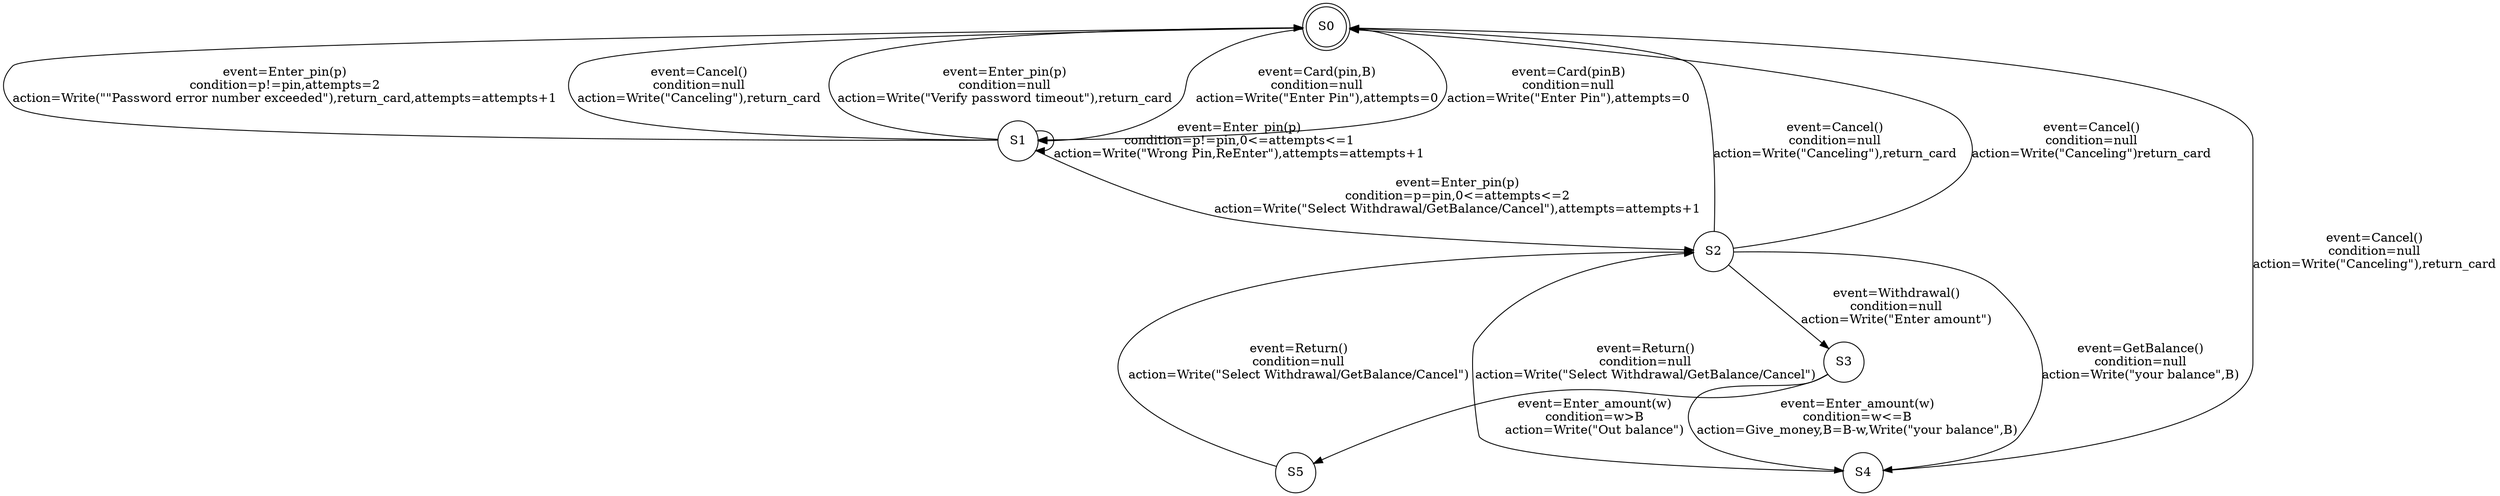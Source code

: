 digraph "digraph g" {
	node [shape=doublecircle]
	S0
	node [shape=circle]
	S0 -> S1 [label="event=Card(pin,B)
condition=null
action=Write(\"Enter Pin\"),attempts=0"]
	S1 -> S0 [label="event=Enter_pin(p)
condition=p!=pin,attempts=2
action=Write(\"\"Password error number exceeded\"),return_card,attempts=attempts+1"]
	S2 -> S3 [label="event=Withdrawal()
condition=null
action=Write(\"Enter amount\")"]
	S3 -> S4 [label="event=Enter_amount(w)
condition=w<=B
action=Give_money,B=B-w,Write(\"your balance\",B)"]
	S4 -> S2 [label="event=Return()
condition=null
action=Write(\"Select Withdrawal/GetBalance/Cancel\")"]
	S2 -> S0 [label="event=Cancel()
condition=null
action=Write(\"Canceling\"),return_card"]
	S1 -> S0 [label="event=Cancel()
condition=null
action=Write(\"Canceling\"),return_card"]
	S4 -> S0 [label="event=Cancel()
condition=null
action=Write(\"Canceling\"),return_card"]
	S1 -> S0 [label="event=Enter_pin(p)
condition=null
action=Write(\"Verify password timeout\"),return_card"]
	S2 -> S4 [label="event=GetBalance()
condition=null
action=Write(\"your balance\",B)"]
	S0 -> S1 [label="event=Card(pinB)
condition=null
action=Write(\"Enter Pin\"),attempts=0"]
	S3 -> S5 [label="event=Enter_amount(w)
condition=w>B
action=Write(\"Out balance\")"]
	S5 -> S2 [label="event=Return()
condition=null
action=Write(\"Select Withdrawal/GetBalance/Cancel\")"]
	S2 -> S0 [label="event=Cancel()
condition=null
action=Write(\"Canceling\")return_card"]
	S1 -> S1 [label="event=Enter_pin(p)
condition=p!=pin,0<=attempts<=1
action=Write(\"Wrong Pin,ReEnter\"),attempts=attempts+1"]
	S1 -> S2 [label="event=Enter_pin(p)
condition=p=pin,0<=attempts<=2
action=Write(\"Select Withdrawal/GetBalance/Cancel\"),attempts=attempts+1"]
}

